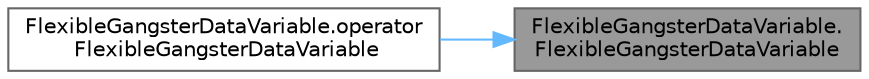 digraph "FlexibleGangsterDataVariable.FlexibleGangsterDataVariable"
{
 // LATEX_PDF_SIZE
  bgcolor="transparent";
  edge [fontname=Helvetica,fontsize=10,labelfontname=Helvetica,labelfontsize=10];
  node [fontname=Helvetica,fontsize=10,shape=box,height=0.2,width=0.4];
  rankdir="RL";
  Node1 [id="Node000001",label="FlexibleGangsterDataVariable.\lFlexibleGangsterDataVariable",height=0.2,width=0.4,color="gray40", fillcolor="grey60", style="filled", fontcolor="black",tooltip=" "];
  Node1 -> Node2 [id="edge1_Node000001_Node000002",dir="back",color="steelblue1",style="solid",tooltip=" "];
  Node2 [id="Node000002",label="FlexibleGangsterDataVariable.operator\l FlexibleGangsterDataVariable",height=0.2,width=0.4,color="grey40", fillcolor="white", style="filled",URL="$class_flexible_gangster_data_variable.html#a9bbe5fd32cbb70109097d892bab88ffa",tooltip=" "];
}
